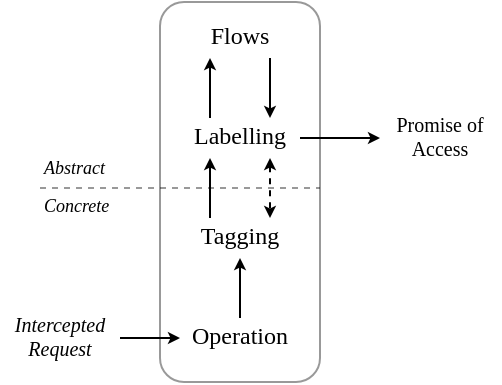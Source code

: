 <mxfile version="13.2.4" type="device"><diagram id="wJvUuyfKc54q4n59XVNa" name="Page-1"><mxGraphModel dx="369" dy="248" grid="1" gridSize="10" guides="1" tooltips="1" connect="1" arrows="1" fold="1" page="1" pageScale="1" pageWidth="827" pageHeight="1169" math="0" shadow="0"><root><mxCell id="0"/><mxCell id="1" parent="0"/><mxCell id="hr0W6qlbmOjBJ5JZXpuf-1" value="" style="rounded=1;whiteSpace=wrap;html=1;fillColor=none;opacity=40;" parent="1" vertex="1"><mxGeometry x="260" y="262" width="80" height="190" as="geometry"/></mxCell><mxCell id="hr0W6qlbmOjBJ5JZXpuf-2" value="Operation" style="text;html=1;strokeColor=none;fillColor=none;align=center;verticalAlign=middle;whiteSpace=wrap;rounded=0;dashed=1;dashPattern=1 1;opacity=40;fontFamily=Linux Libertine O;spacingBottom=3;" parent="1" vertex="1"><mxGeometry x="270" y="420" width="60" height="20" as="geometry"/></mxCell><mxCell id="hr0W6qlbmOjBJ5JZXpuf-3" value="Tagging" style="text;html=1;strokeColor=none;fillColor=none;align=center;verticalAlign=middle;whiteSpace=wrap;rounded=0;dashed=1;dashPattern=1 1;opacity=40;fontFamily=Linux Libertine O;spacingBottom=2;" parent="1" vertex="1"><mxGeometry x="270" y="370" width="60" height="20" as="geometry"/></mxCell><mxCell id="hr0W6qlbmOjBJ5JZXpuf-5" value="Labelling" style="text;html=1;strokeColor=none;fillColor=none;align=center;verticalAlign=middle;whiteSpace=wrap;rounded=0;dashed=1;dashPattern=1 1;opacity=40;fontFamily=Linux Libertine O;spacingBottom=2;" parent="1" vertex="1"><mxGeometry x="270" y="320" width="60" height="20" as="geometry"/></mxCell><mxCell id="hr0W6qlbmOjBJ5JZXpuf-6" value="Flows" style="text;html=1;strokeColor=none;fillColor=none;align=center;verticalAlign=middle;whiteSpace=wrap;rounded=0;dashed=1;dashPattern=1 1;opacity=40;fontFamily=Linux Libertine O;spacingBottom=2;" parent="1" vertex="1"><mxGeometry x="270" y="270" width="60" height="20" as="geometry"/></mxCell><mxCell id="hr0W6qlbmOjBJ5JZXpuf-7" value="Abstract" style="text;html=1;strokeColor=none;fillColor=none;align=left;verticalAlign=middle;whiteSpace=wrap;rounded=0;dashed=1;dashPattern=1 1;opacity=40;fontSize=9;fontStyle=2;fontFamily=Linux Libertine O;" parent="1" vertex="1"><mxGeometry x="200" y="335" width="40" height="20" as="geometry"/></mxCell><mxCell id="hr0W6qlbmOjBJ5JZXpuf-8" value="Concrete" style="text;html=1;strokeColor=none;fillColor=none;align=left;verticalAlign=middle;whiteSpace=wrap;rounded=0;dashed=1;dashPattern=1 1;opacity=40;fontSize=9;spacingBottom=2;fontStyle=2;fontFamily=Linux Libertine O;" parent="1" vertex="1"><mxGeometry x="200" y="355" width="40" height="20" as="geometry"/></mxCell><mxCell id="hr0W6qlbmOjBJ5JZXpuf-9" value="" style="endArrow=classic;html=1;fontFamily=Linux Libertine O;fontSize=9;entryX=0;entryY=0.5;entryDx=0;entryDy=0;endSize=3;exitX=1;exitY=0.5;exitDx=0;exitDy=0;" parent="1" source="hr0W6qlbmOjBJ5JZXpuf-11" target="hr0W6qlbmOjBJ5JZXpuf-2" edge="1"><mxGeometry width="50" height="50" relative="1" as="geometry"><mxPoint x="200" y="430" as="sourcePoint"/><mxPoint x="265.0" y="411.0" as="targetPoint"/></mxGeometry></mxCell><mxCell id="hr0W6qlbmOjBJ5JZXpuf-10" value="" style="endArrow=classic;html=1;fontFamily=Linux Libertine O;fontSize=9;endSize=3;exitX=1;exitY=0.5;exitDx=0;exitDy=0;entryX=0;entryY=0.5;entryDx=0;entryDy=0;" parent="1" source="hr0W6qlbmOjBJ5JZXpuf-5" target="hr0W6qlbmOjBJ5JZXpuf-12" edge="1"><mxGeometry width="50" height="50" relative="1" as="geometry"><mxPoint x="334" y="411.86" as="sourcePoint"/><mxPoint x="390" y="430" as="targetPoint"/></mxGeometry></mxCell><mxCell id="hr0W6qlbmOjBJ5JZXpuf-11" value="&lt;i style=&quot;font-size: 10px&quot;&gt;Intercepted Request&lt;/i&gt;" style="text;html=1;strokeColor=none;fillColor=none;align=center;verticalAlign=middle;whiteSpace=wrap;rounded=0;dashed=1;dashPattern=1 1;fontFamily=Linux Libertine O;fontSize=10;opacity=40;spacingBottom=2;" parent="1" vertex="1"><mxGeometry x="180" y="420" width="60" height="20" as="geometry"/></mxCell><mxCell id="hr0W6qlbmOjBJ5JZXpuf-12" value="Promise of Access" style="text;html=1;strokeColor=none;fillColor=none;align=center;verticalAlign=middle;whiteSpace=wrap;rounded=0;dashed=1;dashPattern=1 1;fontFamily=Linux Libertine O;fontSize=10;opacity=40;spacingBottom=2;" parent="1" vertex="1"><mxGeometry x="370" y="320" width="60" height="20" as="geometry"/></mxCell><mxCell id="hr0W6qlbmOjBJ5JZXpuf-15" value="" style="endArrow=classic;html=1;fontFamily=Linux Libertine O;fontSize=9;exitX=0.5;exitY=0;exitDx=0;exitDy=0;entryX=0.5;entryY=1;entryDx=0;entryDy=0;endSize=3;" parent="1" source="hr0W6qlbmOjBJ5JZXpuf-2" target="hr0W6qlbmOjBJ5JZXpuf-3" edge="1"><mxGeometry width="50" height="50" relative="1" as="geometry"><mxPoint x="280" y="380" as="sourcePoint"/><mxPoint x="330" y="330" as="targetPoint"/></mxGeometry></mxCell><mxCell id="hr0W6qlbmOjBJ5JZXpuf-17" value="" style="endArrow=classic;html=1;fontFamily=Linux Libertine O;fontSize=9;exitX=0.25;exitY=0;exitDx=0;exitDy=0;entryX=0.25;entryY=1;entryDx=0;entryDy=0;endSize=3;" parent="1" source="hr0W6qlbmOjBJ5JZXpuf-3" target="hr0W6qlbmOjBJ5JZXpuf-5" edge="1"><mxGeometry width="50" height="50" relative="1" as="geometry"><mxPoint x="270" y="420" as="sourcePoint"/><mxPoint x="320" y="370" as="targetPoint"/></mxGeometry></mxCell><mxCell id="hr0W6qlbmOjBJ5JZXpuf-18" value="" style="endArrow=classic;html=1;fontFamily=Linux Libertine O;fontSize=9;exitX=0.25;exitY=0;exitDx=0;exitDy=0;entryX=0.25;entryY=1;entryDx=0;entryDy=0;endSize=3;" parent="1" source="hr0W6qlbmOjBJ5JZXpuf-5" target="hr0W6qlbmOjBJ5JZXpuf-6" edge="1"><mxGeometry width="50" height="50" relative="1" as="geometry"><mxPoint x="270" y="370" as="sourcePoint"/><mxPoint x="320" y="320" as="targetPoint"/></mxGeometry></mxCell><mxCell id="hr0W6qlbmOjBJ5JZXpuf-19" value="" style="endArrow=classic;html=1;fontFamily=Linux Libertine O;fontSize=9;exitX=0.75;exitY=1;exitDx=0;exitDy=0;entryX=0.75;entryY=0;entryDx=0;entryDy=0;endSize=3;" parent="1" source="hr0W6qlbmOjBJ5JZXpuf-6" target="hr0W6qlbmOjBJ5JZXpuf-5" edge="1"><mxGeometry width="50" height="50" relative="1" as="geometry"><mxPoint x="350" y="370" as="sourcePoint"/><mxPoint x="400" y="320" as="targetPoint"/></mxGeometry></mxCell><mxCell id="hr0W6qlbmOjBJ5JZXpuf-20" value="" style="endArrow=classic;html=1;fontFamily=Linux Libertine O;fontSize=9;exitX=0.75;exitY=1;exitDx=0;exitDy=0;entryX=0.75;entryY=0;entryDx=0;entryDy=0;endSize=3;dashed=1;startArrow=classic;startFill=1;startSize=3;" parent="1" source="hr0W6qlbmOjBJ5JZXpuf-5" target="hr0W6qlbmOjBJ5JZXpuf-3" edge="1"><mxGeometry width="50" height="50" relative="1" as="geometry"><mxPoint x="350" y="370" as="sourcePoint"/><mxPoint x="400" y="320" as="targetPoint"/></mxGeometry></mxCell><mxCell id="hr0W6qlbmOjBJ5JZXpuf-22" value="" style="endArrow=none;html=1;fontFamily=Linux Libertine O;fontSize=9;opacity=40;dashed=1;exitX=0;exitY=0;exitDx=0;exitDy=0;" parent="1" edge="1" source="hr0W6qlbmOjBJ5JZXpuf-8"><mxGeometry width="50" height="50" relative="1" as="geometry"><mxPoint x="210" y="355" as="sourcePoint"/><mxPoint x="340" y="355" as="targetPoint"/></mxGeometry></mxCell></root></mxGraphModel></diagram></mxfile>